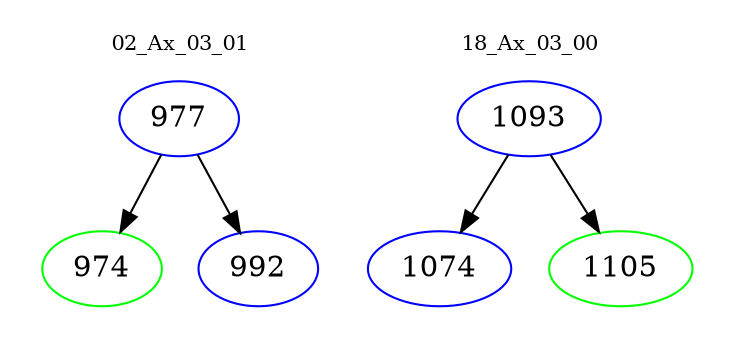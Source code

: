 digraph{
subgraph cluster_0 {
color = white
label = "02_Ax_03_01";
fontsize=10;
T0_977 [label="977", color="blue"]
T0_977 -> T0_974 [color="black"]
T0_974 [label="974", color="green"]
T0_977 -> T0_992 [color="black"]
T0_992 [label="992", color="blue"]
}
subgraph cluster_1 {
color = white
label = "18_Ax_03_00";
fontsize=10;
T1_1093 [label="1093", color="blue"]
T1_1093 -> T1_1074 [color="black"]
T1_1074 [label="1074", color="blue"]
T1_1093 -> T1_1105 [color="black"]
T1_1105 [label="1105", color="green"]
}
}
